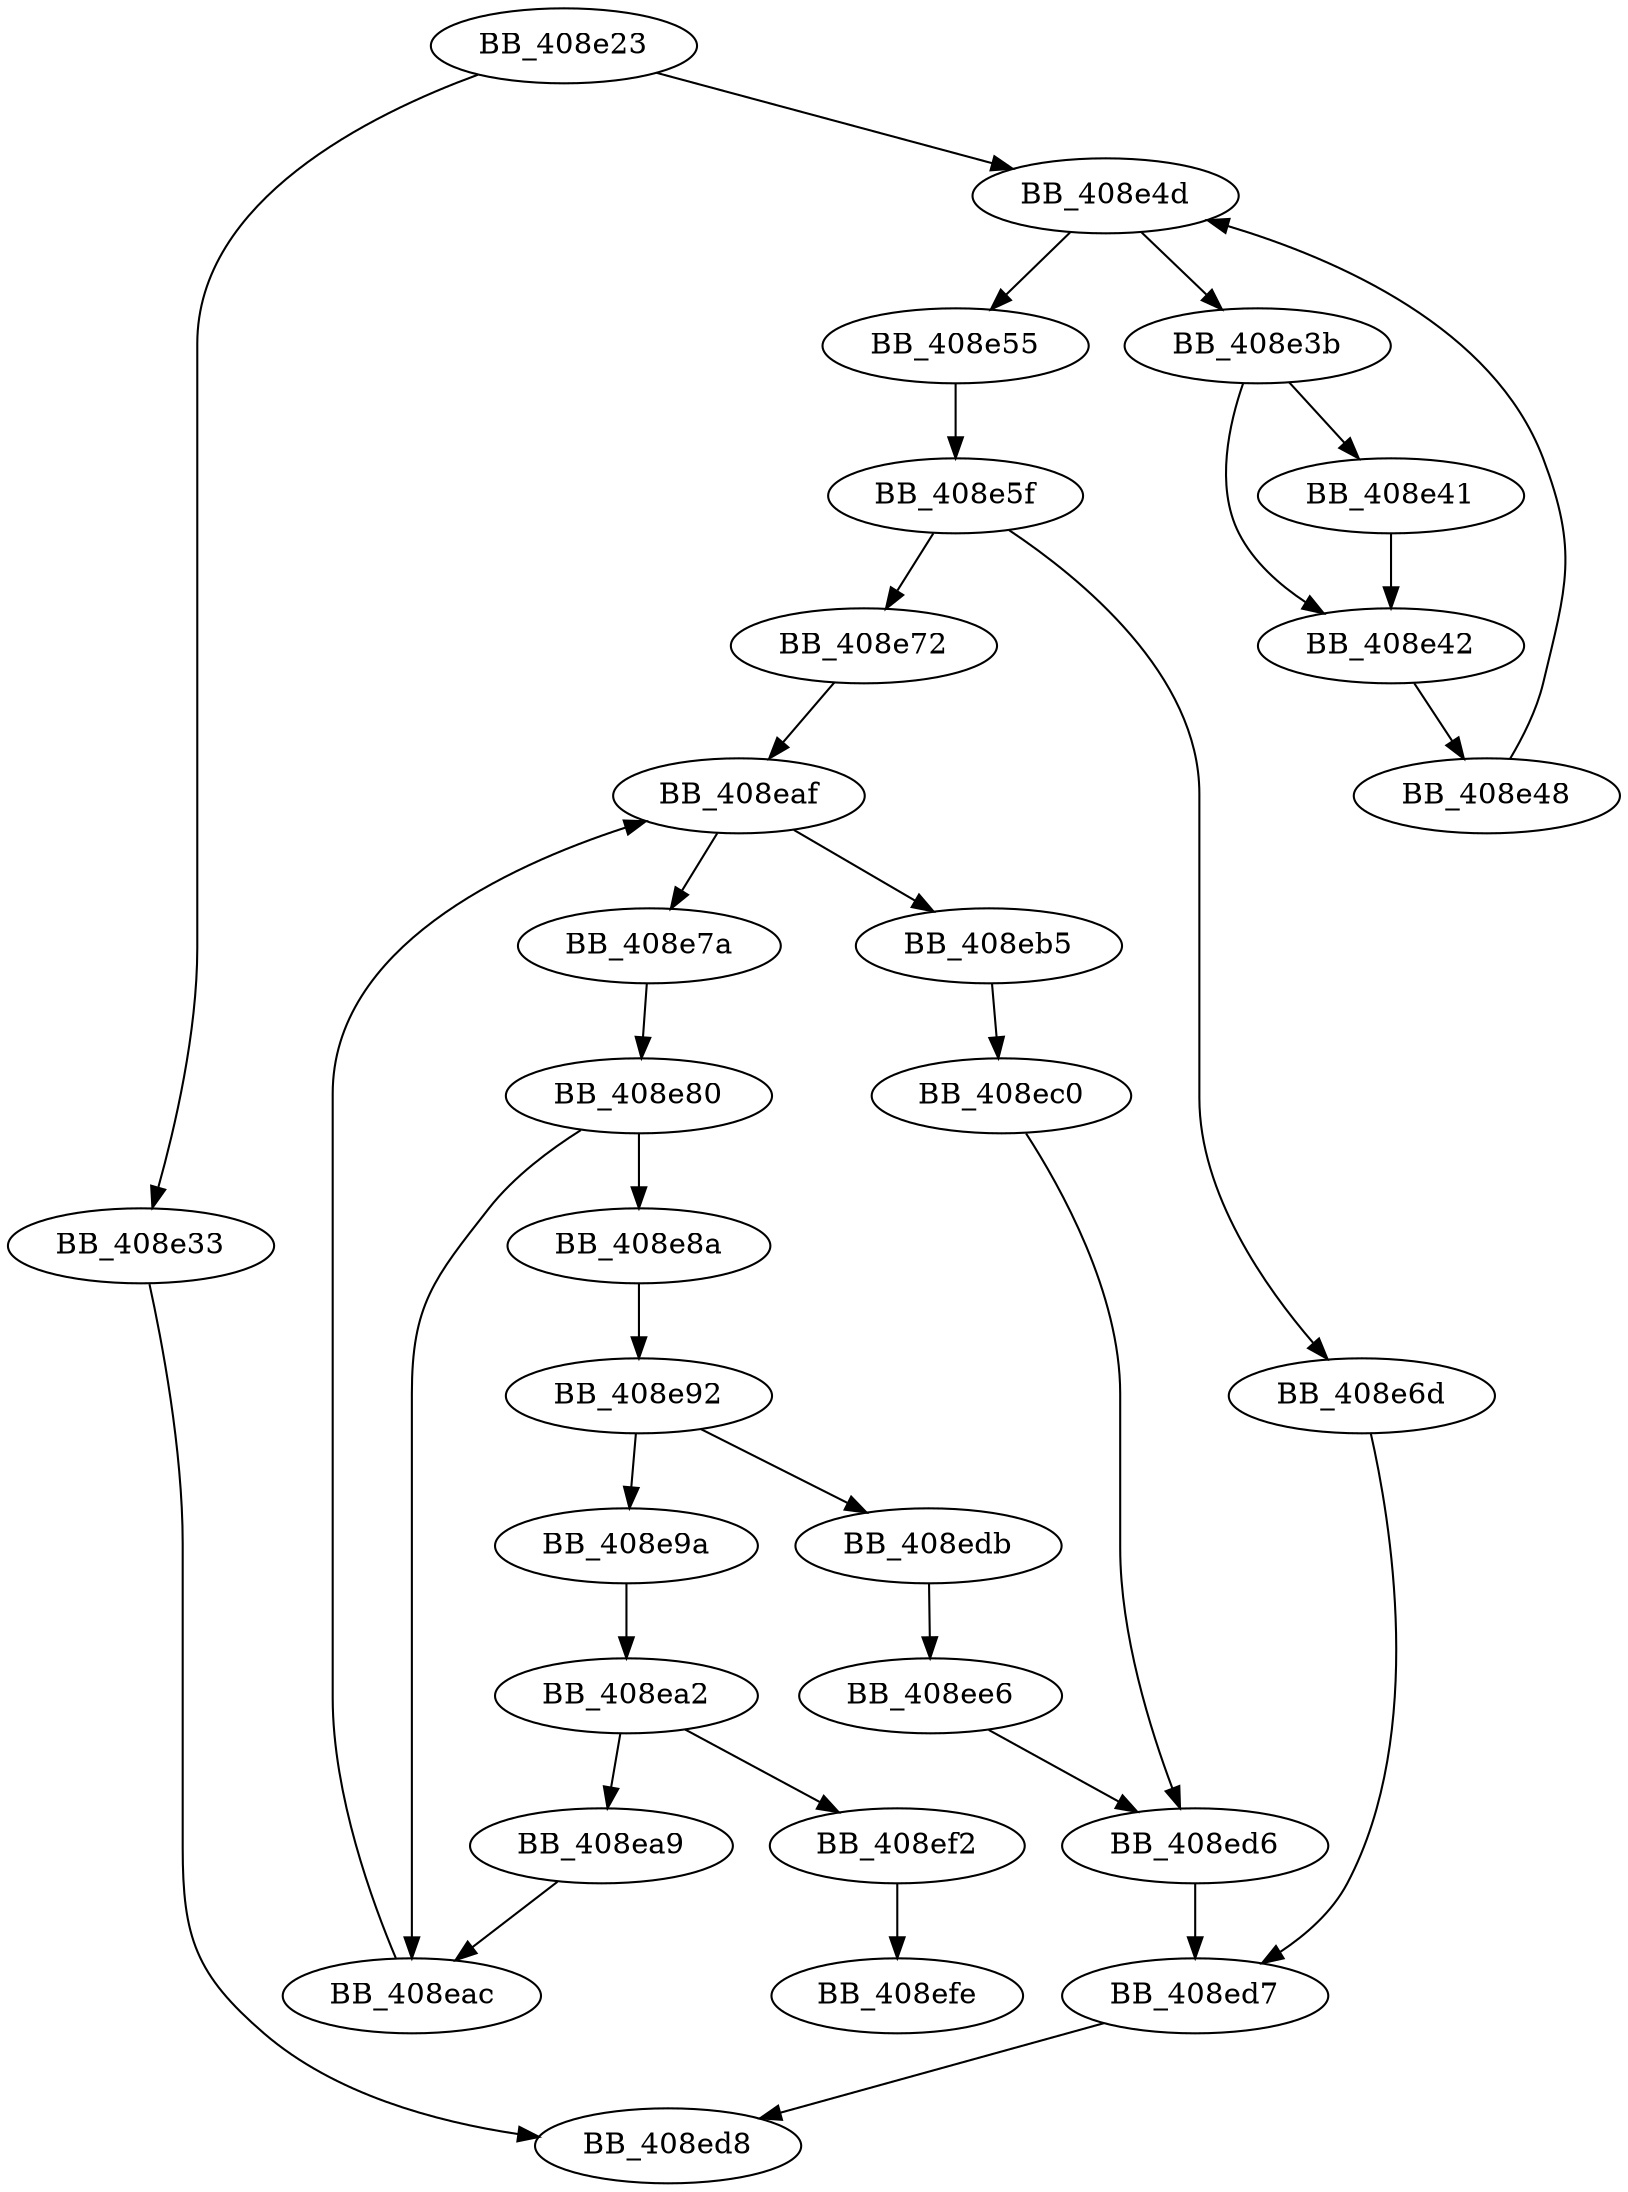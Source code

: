 DiGraph __wsetenvp{
BB_408e23->BB_408e33
BB_408e23->BB_408e4d
BB_408e33->BB_408ed8
BB_408e3b->BB_408e41
BB_408e3b->BB_408e42
BB_408e41->BB_408e42
BB_408e42->BB_408e48
BB_408e48->BB_408e4d
BB_408e4d->BB_408e3b
BB_408e4d->BB_408e55
BB_408e55->BB_408e5f
BB_408e5f->BB_408e6d
BB_408e5f->BB_408e72
BB_408e6d->BB_408ed7
BB_408e72->BB_408eaf
BB_408e7a->BB_408e80
BB_408e80->BB_408e8a
BB_408e80->BB_408eac
BB_408e8a->BB_408e92
BB_408e92->BB_408e9a
BB_408e92->BB_408edb
BB_408e9a->BB_408ea2
BB_408ea2->BB_408ea9
BB_408ea2->BB_408ef2
BB_408ea9->BB_408eac
BB_408eac->BB_408eaf
BB_408eaf->BB_408e7a
BB_408eaf->BB_408eb5
BB_408eb5->BB_408ec0
BB_408ec0->BB_408ed6
BB_408ed6->BB_408ed7
BB_408ed7->BB_408ed8
BB_408edb->BB_408ee6
BB_408ee6->BB_408ed6
BB_408ef2->BB_408efe
}
